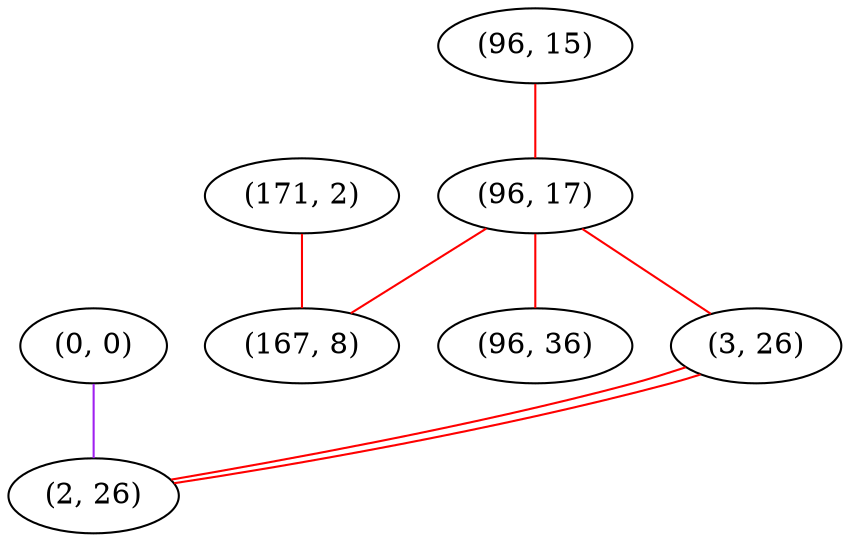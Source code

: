 graph "" {
"(0, 0)";
"(96, 15)";
"(171, 2)";
"(96, 17)";
"(96, 36)";
"(3, 26)";
"(167, 8)";
"(2, 26)";
"(0, 0)" -- "(2, 26)"  [color=purple, key=0, weight=4];
"(96, 15)" -- "(96, 17)"  [color=red, key=0, weight=1];
"(171, 2)" -- "(167, 8)"  [color=red, key=0, weight=1];
"(96, 17)" -- "(3, 26)"  [color=red, key=0, weight=1];
"(96, 17)" -- "(167, 8)"  [color=red, key=0, weight=1];
"(96, 17)" -- "(96, 36)"  [color=red, key=0, weight=1];
"(3, 26)" -- "(2, 26)"  [color=red, key=0, weight=1];
"(3, 26)" -- "(2, 26)"  [color=red, key=1, weight=1];
}
